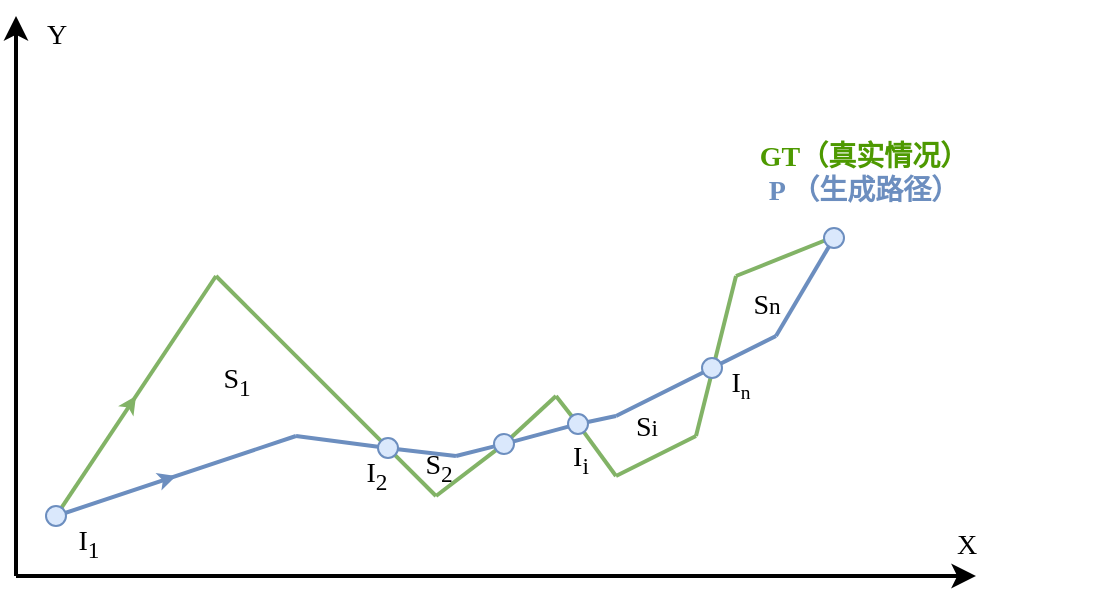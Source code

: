 <mxfile version="26.2.2">
  <diagram name="第 1 页" id="RoDjKs-UA5XpA1NvKWT-">
    <mxGraphModel dx="1006" dy="683" grid="0" gridSize="10" guides="1" tooltips="1" connect="1" arrows="1" fold="1" page="1" pageScale="1" pageWidth="827" pageHeight="1169" math="0" shadow="0">
      <root>
        <mxCell id="0" />
        <mxCell id="1" parent="0" />
        <mxCell id="8eNa33f3g0H7McYahsKD-2" value="" style="endArrow=classic;html=1;strokeWidth=2;" edge="1" parent="1">
          <mxGeometry width="50" height="50" relative="1" as="geometry">
            <mxPoint x="140" y="590" as="sourcePoint" />
            <mxPoint x="620" y="590" as="targetPoint" />
          </mxGeometry>
        </mxCell>
        <mxCell id="8eNa33f3g0H7McYahsKD-3" value="" style="endArrow=classic;html=1;strokeWidth=2;" edge="1" parent="1">
          <mxGeometry width="50" height="50" relative="1" as="geometry">
            <mxPoint x="140" y="590" as="sourcePoint" />
            <mxPoint x="140" y="310" as="targetPoint" />
          </mxGeometry>
        </mxCell>
        <mxCell id="8eNa33f3g0H7McYahsKD-4" value="&lt;font face=&quot;Times New Roman&quot; style=&quot;font-size: 14px;&quot;&gt;X&lt;/font&gt;" style="text;html=1;align=center;verticalAlign=middle;resizable=0;points=[];autosize=1;" vertex="1" parent="1">
          <mxGeometry x="600" y="560" width="30" height="30" as="geometry" />
        </mxCell>
        <mxCell id="8eNa33f3g0H7McYahsKD-5" value="&lt;font face=&quot;Times New Roman&quot; style=&quot;font-size: 14px;&quot;&gt;Y&lt;/font&gt;" style="text;html=1;align=center;verticalAlign=middle;resizable=0;points=[];autosize=1;" vertex="1" parent="1">
          <mxGeometry x="145" y="305" width="30" height="30" as="geometry" />
        </mxCell>
        <mxCell id="8eNa33f3g0H7McYahsKD-12" value="" style="endArrow=classic;html=1;rounded=0;fillColor=#d5e8d4;strokeColor=#82b366;" edge="1" parent="1">
          <mxGeometry width="50" height="50" relative="1" as="geometry">
            <mxPoint x="160" y="560" as="sourcePoint" />
            <mxPoint x="200" y="500" as="targetPoint" />
          </mxGeometry>
        </mxCell>
        <mxCell id="8eNa33f3g0H7McYahsKD-13" value="" style="endArrow=none;html=1;rounded=0;fillColor=#d5e8d4;strokeColor=#82b366;strokeWidth=2;" edge="1" parent="1">
          <mxGeometry width="50" height="50" relative="1" as="geometry">
            <mxPoint x="160" y="560" as="sourcePoint" />
            <mxPoint x="240" y="440" as="targetPoint" />
          </mxGeometry>
        </mxCell>
        <mxCell id="8eNa33f3g0H7McYahsKD-15" value="" style="endArrow=none;html=1;rounded=0;strokeWidth=2;fillColor=#dae8fc;strokeColor=#6c8ebf;" edge="1" parent="1">
          <mxGeometry width="50" height="50" relative="1" as="geometry">
            <mxPoint x="160" y="560" as="sourcePoint" />
            <mxPoint x="280" y="520" as="targetPoint" />
          </mxGeometry>
        </mxCell>
        <mxCell id="8eNa33f3g0H7McYahsKD-16" value="" style="endArrow=classic;html=1;rounded=0;fillColor=#dae8fc;strokeColor=#6c8ebf;" edge="1" parent="1" source="8eNa33f3g0H7McYahsKD-23">
          <mxGeometry width="50" height="50" relative="1" as="geometry">
            <mxPoint x="160" y="560" as="sourcePoint" />
            <mxPoint x="220" y="540" as="targetPoint" />
          </mxGeometry>
        </mxCell>
        <mxCell id="8eNa33f3g0H7McYahsKD-17" value="" style="endArrow=none;html=1;rounded=0;fillColor=#d5e8d4;strokeColor=#82b366;strokeWidth=2;" edge="1" parent="1" source="8eNa33f3g0H7McYahsKD-27">
          <mxGeometry width="50" height="50" relative="1" as="geometry">
            <mxPoint x="240" y="440" as="sourcePoint" />
            <mxPoint x="350" y="550" as="targetPoint" />
          </mxGeometry>
        </mxCell>
        <mxCell id="8eNa33f3g0H7McYahsKD-18" value="" style="endArrow=none;html=1;rounded=0;strokeWidth=2;fillColor=#dae8fc;strokeColor=#6c8ebf;" edge="1" parent="1" source="8eNa33f3g0H7McYahsKD-27">
          <mxGeometry width="50" height="50" relative="1" as="geometry">
            <mxPoint x="280" y="520" as="sourcePoint" />
            <mxPoint x="360" y="530" as="targetPoint" />
          </mxGeometry>
        </mxCell>
        <mxCell id="8eNa33f3g0H7McYahsKD-19" value="" style="endArrow=none;html=1;rounded=0;fillColor=#d5e8d4;strokeColor=#82b366;strokeWidth=2;" edge="1" parent="1" source="8eNa33f3g0H7McYahsKD-30">
          <mxGeometry width="50" height="50" relative="1" as="geometry">
            <mxPoint x="350" y="550" as="sourcePoint" />
            <mxPoint x="410" y="500" as="targetPoint" />
          </mxGeometry>
        </mxCell>
        <mxCell id="8eNa33f3g0H7McYahsKD-20" value="" style="endArrow=none;html=1;rounded=0;strokeWidth=2;fillColor=#dae8fc;strokeColor=#6c8ebf;" edge="1" parent="1" source="8eNa33f3g0H7McYahsKD-51">
          <mxGeometry width="50" height="50" relative="1" as="geometry">
            <mxPoint x="360" y="530" as="sourcePoint" />
            <mxPoint x="440" y="510" as="targetPoint" />
          </mxGeometry>
        </mxCell>
        <mxCell id="8eNa33f3g0H7McYahsKD-21" value="" style="endArrow=none;html=1;rounded=0;fillColor=#d5e8d4;strokeColor=#82b366;strokeWidth=2;" edge="1" parent="1" source="8eNa33f3g0H7McYahsKD-51">
          <mxGeometry width="50" height="50" relative="1" as="geometry">
            <mxPoint x="410" y="500" as="sourcePoint" />
            <mxPoint x="440" y="540" as="targetPoint" />
          </mxGeometry>
        </mxCell>
        <mxCell id="8eNa33f3g0H7McYahsKD-26" value="" style="endArrow=classic;html=1;rounded=0;fillColor=#dae8fc;strokeColor=#6c8ebf;" edge="1" parent="1" target="8eNa33f3g0H7McYahsKD-23">
          <mxGeometry width="50" height="50" relative="1" as="geometry">
            <mxPoint x="160" y="560" as="sourcePoint" />
            <mxPoint x="220" y="540" as="targetPoint" />
          </mxGeometry>
        </mxCell>
        <mxCell id="8eNa33f3g0H7McYahsKD-23" value="" style="ellipse;whiteSpace=wrap;html=1;aspect=fixed;fillColor=#dae8fc;strokeColor=#6c8ebf;" vertex="1" parent="1">
          <mxGeometry x="155" y="555" width="10" height="10" as="geometry" />
        </mxCell>
        <mxCell id="8eNa33f3g0H7McYahsKD-28" value="" style="endArrow=none;html=1;rounded=0;strokeWidth=2;fillColor=#dae8fc;strokeColor=#6c8ebf;" edge="1" parent="1" target="8eNa33f3g0H7McYahsKD-27">
          <mxGeometry width="50" height="50" relative="1" as="geometry">
            <mxPoint x="280" y="520" as="sourcePoint" />
            <mxPoint x="360" y="530" as="targetPoint" />
          </mxGeometry>
        </mxCell>
        <mxCell id="8eNa33f3g0H7McYahsKD-29" value="" style="endArrow=none;html=1;rounded=0;fillColor=#d5e8d4;strokeColor=#82b366;strokeWidth=2;" edge="1" parent="1" target="8eNa33f3g0H7McYahsKD-27">
          <mxGeometry width="50" height="50" relative="1" as="geometry">
            <mxPoint x="240" y="440" as="sourcePoint" />
            <mxPoint x="350" y="550" as="targetPoint" />
          </mxGeometry>
        </mxCell>
        <mxCell id="8eNa33f3g0H7McYahsKD-27" value="" style="ellipse;whiteSpace=wrap;html=1;aspect=fixed;fillColor=#dae8fc;strokeColor=#6c8ebf;" vertex="1" parent="1">
          <mxGeometry x="321" y="521" width="10" height="10" as="geometry" />
        </mxCell>
        <mxCell id="8eNa33f3g0H7McYahsKD-34" value="" style="endArrow=none;html=1;rounded=0;fillColor=#d5e8d4;strokeColor=#82b366;strokeWidth=2;" edge="1" parent="1" target="8eNa33f3g0H7McYahsKD-30">
          <mxGeometry width="50" height="50" relative="1" as="geometry">
            <mxPoint x="350" y="550" as="sourcePoint" />
            <mxPoint x="440" y="480" as="targetPoint" />
          </mxGeometry>
        </mxCell>
        <mxCell id="8eNa33f3g0H7McYahsKD-36" value="" style="endArrow=none;html=1;rounded=0;strokeWidth=2;fillColor=#dae8fc;strokeColor=#6c8ebf;" edge="1" parent="1" source="8eNa33f3g0H7McYahsKD-48">
          <mxGeometry width="50" height="50" relative="1" as="geometry">
            <mxPoint x="440" y="510" as="sourcePoint" />
            <mxPoint x="520" y="470" as="targetPoint" />
          </mxGeometry>
        </mxCell>
        <mxCell id="8eNa33f3g0H7McYahsKD-37" value="&lt;font style=&quot;font-size: 14px; color: rgb(77, 153, 0);&quot; face=&quot;宋体&quot;&gt;&lt;b&gt;GT（真实情况）&lt;/b&gt;&lt;/font&gt;&lt;div&gt;&lt;font style=&quot;font-size: 14px; color: light-dark(rgb(108, 142, 191), rgb(43, 130, 218));&quot; face=&quot;宋体&quot;&gt;&lt;b style=&quot;&quot;&gt;P （生成路径）&lt;/b&gt;&lt;/font&gt;&lt;/div&gt;" style="text;html=1;align=center;verticalAlign=middle;whiteSpace=wrap;rounded=0;" vertex="1" parent="1">
          <mxGeometry x="449" y="374" width="230" height="30" as="geometry" />
        </mxCell>
        <mxCell id="8eNa33f3g0H7McYahsKD-38" value="&lt;font style=&quot;font-size: 14px;&quot; face=&quot;Times New Roman&quot;&gt;S&lt;sub&gt;1&lt;/sub&gt;&lt;/font&gt;" style="text;html=1;align=center;verticalAlign=middle;resizable=0;points=[];autosize=1;strokeColor=none;fillColor=none;" vertex="1" parent="1">
          <mxGeometry x="230" y="478" width="40" height="30" as="geometry" />
        </mxCell>
        <mxCell id="8eNa33f3g0H7McYahsKD-39" value="&lt;font face=&quot;Times New Roman&quot; style=&quot;font-size: 14px;&quot;&gt;S&lt;sub&gt;2&lt;/sub&gt;&lt;/font&gt;" style="text;html=1;align=center;verticalAlign=middle;resizable=0;points=[];autosize=1;strokeColor=none;fillColor=none;" vertex="1" parent="1">
          <mxGeometry x="331" y="521" width="40" height="30" as="geometry" />
        </mxCell>
        <mxCell id="8eNa33f3g0H7McYahsKD-40" value="&lt;font style=&quot;font-size: 14px;&quot; face=&quot;Times New Roman&quot;&gt;S&lt;/font&gt;&lt;font style=&quot;font-size: 11.667px;&quot; face=&quot;Times New Roman&quot;&gt;i&lt;/font&gt;" style="text;html=1;align=center;verticalAlign=middle;resizable=0;points=[];autosize=1;strokeColor=none;fillColor=none;" vertex="1" parent="1">
          <mxGeometry x="440" y="501" width="30" height="30" as="geometry" />
        </mxCell>
        <mxCell id="8eNa33f3g0H7McYahsKD-42" value="" style="endArrow=none;html=1;rounded=0;fillColor=#d5e8d4;strokeColor=#82b366;strokeWidth=2;" edge="1" parent="1">
          <mxGeometry width="50" height="50" relative="1" as="geometry">
            <mxPoint x="480" y="520" as="sourcePoint" />
            <mxPoint x="440" y="540" as="targetPoint" />
          </mxGeometry>
        </mxCell>
        <mxCell id="8eNa33f3g0H7McYahsKD-43" value="" style="endArrow=none;html=1;rounded=0;fillColor=#d5e8d4;strokeColor=#82b366;strokeWidth=2;" edge="1" parent="1">
          <mxGeometry width="50" height="50" relative="1" as="geometry">
            <mxPoint x="480" y="520" as="sourcePoint" />
            <mxPoint x="500" y="440" as="targetPoint" />
          </mxGeometry>
        </mxCell>
        <mxCell id="8eNa33f3g0H7McYahsKD-45" value="" style="endArrow=none;html=1;rounded=0;strokeWidth=2;fillColor=#dae8fc;strokeColor=#6c8ebf;" edge="1" parent="1" source="8eNa33f3g0H7McYahsKD-53">
          <mxGeometry width="50" height="50" relative="1" as="geometry">
            <mxPoint x="520" y="470" as="sourcePoint" />
            <mxPoint x="550" y="420" as="targetPoint" />
          </mxGeometry>
        </mxCell>
        <mxCell id="8eNa33f3g0H7McYahsKD-46" value="" style="endArrow=none;html=1;rounded=0;fillColor=#d5e8d4;strokeColor=#82b366;strokeWidth=2;" edge="1" parent="1">
          <mxGeometry width="50" height="50" relative="1" as="geometry">
            <mxPoint x="500" y="440" as="sourcePoint" />
            <mxPoint x="550" y="420" as="targetPoint" />
          </mxGeometry>
        </mxCell>
        <mxCell id="8eNa33f3g0H7McYahsKD-47" value="&lt;font style=&quot;font-size: 14px;&quot; face=&quot;Times New Roman&quot;&gt;S&lt;/font&gt;&lt;font style=&quot;font-size: 11.667px;&quot; face=&quot;Times New Roman&quot;&gt;n&lt;/font&gt;" style="text;html=1;align=center;verticalAlign=middle;resizable=0;points=[];autosize=1;strokeColor=none;fillColor=none;" vertex="1" parent="1">
          <mxGeometry x="495" y="440" width="40" height="30" as="geometry" />
        </mxCell>
        <mxCell id="8eNa33f3g0H7McYahsKD-50" value="" style="endArrow=none;html=1;rounded=0;strokeWidth=2;fillColor=#dae8fc;strokeColor=#6c8ebf;" edge="1" parent="1" target="8eNa33f3g0H7McYahsKD-48">
          <mxGeometry width="50" height="50" relative="1" as="geometry">
            <mxPoint x="440" y="510" as="sourcePoint" />
            <mxPoint x="520" y="470" as="targetPoint" />
          </mxGeometry>
        </mxCell>
        <mxCell id="8eNa33f3g0H7McYahsKD-48" value="" style="ellipse;whiteSpace=wrap;html=1;aspect=fixed;fillColor=#dae8fc;strokeColor=#6c8ebf;" vertex="1" parent="1">
          <mxGeometry x="483" y="481" width="10" height="10" as="geometry" />
        </mxCell>
        <mxCell id="8eNa33f3g0H7McYahsKD-52" value="" style="endArrow=none;html=1;rounded=0;fillColor=#d5e8d4;strokeColor=#82b366;strokeWidth=2;" edge="1" parent="1" target="8eNa33f3g0H7McYahsKD-51">
          <mxGeometry width="50" height="50" relative="1" as="geometry">
            <mxPoint x="410" y="500" as="sourcePoint" />
            <mxPoint x="440" y="540" as="targetPoint" />
          </mxGeometry>
        </mxCell>
        <mxCell id="8eNa33f3g0H7McYahsKD-54" value="" style="endArrow=none;html=1;rounded=0;strokeWidth=2;fillColor=#dae8fc;strokeColor=#6c8ebf;" edge="1" parent="1" target="8eNa33f3g0H7McYahsKD-53">
          <mxGeometry width="50" height="50" relative="1" as="geometry">
            <mxPoint x="520" y="470" as="sourcePoint" />
            <mxPoint x="550" y="420" as="targetPoint" />
          </mxGeometry>
        </mxCell>
        <mxCell id="8eNa33f3g0H7McYahsKD-53" value="" style="ellipse;whiteSpace=wrap;html=1;aspect=fixed;fillColor=#dae8fc;strokeColor=#6c8ebf;" vertex="1" parent="1">
          <mxGeometry x="544" y="416" width="10" height="10" as="geometry" />
        </mxCell>
        <mxCell id="8eNa33f3g0H7McYahsKD-57" value="" style="endArrow=none;html=1;rounded=0;strokeWidth=2;fillColor=#dae8fc;strokeColor=#6c8ebf;" edge="1" parent="1" target="8eNa33f3g0H7McYahsKD-30">
          <mxGeometry width="50" height="50" relative="1" as="geometry">
            <mxPoint x="360" y="530" as="sourcePoint" />
            <mxPoint x="440" y="510" as="targetPoint" />
          </mxGeometry>
        </mxCell>
        <mxCell id="8eNa33f3g0H7McYahsKD-30" value="" style="ellipse;whiteSpace=wrap;html=1;aspect=fixed;fillColor=#dae8fc;strokeColor=#6c8ebf;" vertex="1" parent="1">
          <mxGeometry x="379" y="519" width="10" height="10" as="geometry" />
        </mxCell>
        <mxCell id="8eNa33f3g0H7McYahsKD-58" value="" style="endArrow=none;html=1;rounded=0;strokeWidth=2;fillColor=#dae8fc;strokeColor=#6c8ebf;" edge="1" parent="1" source="8eNa33f3g0H7McYahsKD-30" target="8eNa33f3g0H7McYahsKD-51">
          <mxGeometry width="50" height="50" relative="1" as="geometry">
            <mxPoint x="389" y="523" as="sourcePoint" />
            <mxPoint x="440" y="510" as="targetPoint" />
          </mxGeometry>
        </mxCell>
        <mxCell id="8eNa33f3g0H7McYahsKD-51" value="" style="ellipse;whiteSpace=wrap;html=1;aspect=fixed;fillColor=#dae8fc;strokeColor=#6c8ebf;" vertex="1" parent="1">
          <mxGeometry x="416" y="509" width="10" height="10" as="geometry" />
        </mxCell>
        <mxCell id="8eNa33f3g0H7McYahsKD-59" value="&lt;font style=&quot;font-size: 14px;&quot; face=&quot;Times New Roman&quot;&gt;I&lt;sub&gt;1&lt;/sub&gt;&lt;/font&gt;" style="text;html=1;align=center;verticalAlign=middle;resizable=0;points=[];autosize=1;strokeColor=none;fillColor=none;" vertex="1" parent="1">
          <mxGeometry x="161" y="558" width="29" height="31" as="geometry" />
        </mxCell>
        <mxCell id="8eNa33f3g0H7McYahsKD-60" value="&lt;font style=&quot;font-size: 14px;&quot; face=&quot;Times New Roman&quot;&gt;I&lt;sub&gt;2&lt;/sub&gt;&lt;/font&gt;" style="text;html=1;align=center;verticalAlign=middle;resizable=0;points=[];autosize=1;strokeColor=none;fillColor=none;" vertex="1" parent="1">
          <mxGeometry x="305" y="524" width="29" height="31" as="geometry" />
        </mxCell>
        <mxCell id="8eNa33f3g0H7McYahsKD-61" value="&lt;font style=&quot;font-size: 14px;&quot; face=&quot;Times New Roman&quot;&gt;I&lt;sub&gt;i&lt;/sub&gt;&lt;/font&gt;" style="text;html=1;align=center;verticalAlign=middle;resizable=0;points=[];autosize=1;strokeColor=none;fillColor=none;" vertex="1" parent="1">
          <mxGeometry x="408.5" y="516" width="26" height="31" as="geometry" />
        </mxCell>
        <mxCell id="8eNa33f3g0H7McYahsKD-62" value="&lt;font style=&quot;font-size: 14px;&quot; face=&quot;Times New Roman&quot;&gt;I&lt;/font&gt;&lt;font style=&quot;font-size: 11.667px;&quot; face=&quot;Times New Roman&quot;&gt;&lt;sub&gt;n&lt;/sub&gt;&lt;/font&gt;" style="text;html=1;align=center;verticalAlign=middle;resizable=0;points=[];autosize=1;strokeColor=none;fillColor=none;" vertex="1" parent="1">
          <mxGeometry x="488" y="478" width="28" height="31" as="geometry" />
        </mxCell>
      </root>
    </mxGraphModel>
  </diagram>
</mxfile>
